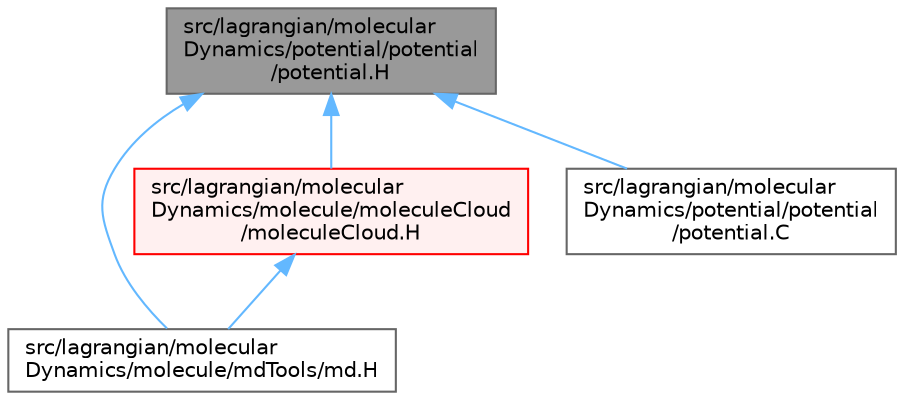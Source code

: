 digraph "src/lagrangian/molecularDynamics/potential/potential/potential.H"
{
 // LATEX_PDF_SIZE
  bgcolor="transparent";
  edge [fontname=Helvetica,fontsize=10,labelfontname=Helvetica,labelfontsize=10];
  node [fontname=Helvetica,fontsize=10,shape=box,height=0.2,width=0.4];
  Node1 [id="Node000001",label="src/lagrangian/molecular\lDynamics/potential/potential\l/potential.H",height=0.2,width=0.4,color="gray40", fillcolor="grey60", style="filled", fontcolor="black",tooltip=" "];
  Node1 -> Node2 [id="edge1_Node000001_Node000002",dir="back",color="steelblue1",style="solid",tooltip=" "];
  Node2 [id="Node000002",label="src/lagrangian/molecular\lDynamics/molecule/mdTools/md.H",height=0.2,width=0.4,color="grey40", fillcolor="white", style="filled",URL="$md_8H.html",tooltip=" "];
  Node1 -> Node3 [id="edge2_Node000001_Node000003",dir="back",color="steelblue1",style="solid",tooltip=" "];
  Node3 [id="Node000003",label="src/lagrangian/molecular\lDynamics/molecule/moleculeCloud\l/moleculeCloud.H",height=0.2,width=0.4,color="red", fillcolor="#FFF0F0", style="filled",URL="$moleculeCloud_8H.html",tooltip=" "];
  Node3 -> Node2 [id="edge3_Node000003_Node000002",dir="back",color="steelblue1",style="solid",tooltip=" "];
  Node1 -> Node7 [id="edge4_Node000001_Node000007",dir="back",color="steelblue1",style="solid",tooltip=" "];
  Node7 [id="Node000007",label="src/lagrangian/molecular\lDynamics/potential/potential\l/potential.C",height=0.2,width=0.4,color="grey40", fillcolor="white", style="filled",URL="$potential_8C.html",tooltip=" "];
}
